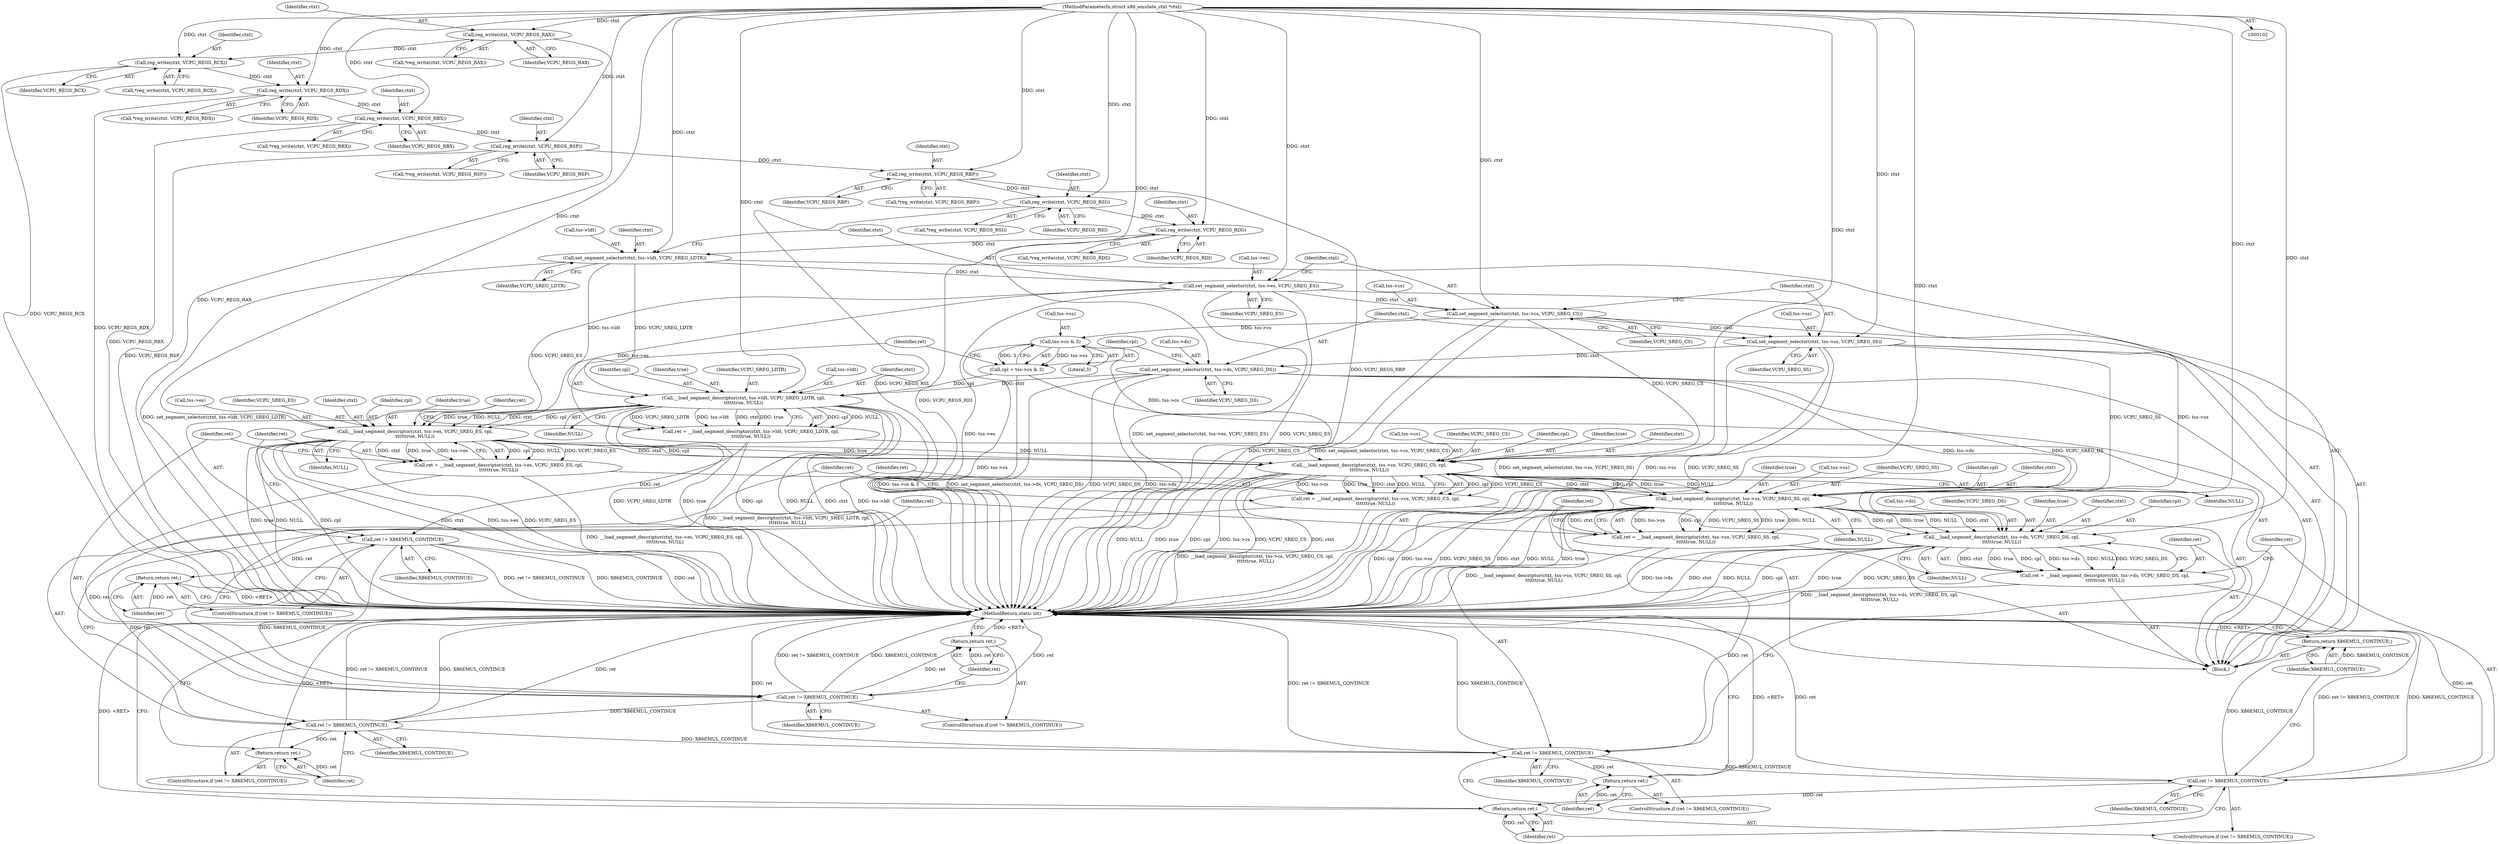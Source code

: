 digraph "0_linux_d1442d85cc30ea75f7d399474ca738e0bc96f715_4@API" {
"1000182" [label="(Call,reg_write(ctxt, VCPU_REGS_RDI))"];
"1000174" [label="(Call,reg_write(ctxt, VCPU_REGS_RSI))"];
"1000166" [label="(Call,reg_write(ctxt, VCPU_REGS_RBP))"];
"1000158" [label="(Call,reg_write(ctxt, VCPU_REGS_RSP))"];
"1000150" [label="(Call,reg_write(ctxt, VCPU_REGS_RBX))"];
"1000142" [label="(Call,reg_write(ctxt, VCPU_REGS_RDX))"];
"1000134" [label="(Call,reg_write(ctxt, VCPU_REGS_RCX))"];
"1000126" [label="(Call,reg_write(ctxt, VCPU_REGS_RAX))"];
"1000103" [label="(MethodParameterIn,struct x86_emulate_ctxt *ctxt)"];
"1000188" [label="(Call,set_segment_selector(ctxt, tss->ldt, VCPU_SREG_LDTR))"];
"1000194" [label="(Call,set_segment_selector(ctxt, tss->es, VCPU_SREG_ES))"];
"1000200" [label="(Call,set_segment_selector(ctxt, tss->cs, VCPU_SREG_CS))"];
"1000206" [label="(Call,set_segment_selector(ctxt, tss->ss, VCPU_SREG_SS))"];
"1000212" [label="(Call,set_segment_selector(ctxt, tss->ds, VCPU_SREG_DS))"];
"1000227" [label="(Call,__load_segment_descriptor(ctxt, tss->ldt, VCPU_SREG_LDTR, cpl,\n\t\t\t\t\ttrue, NULL))"];
"1000225" [label="(Call,ret = __load_segment_descriptor(ctxt, tss->ldt, VCPU_SREG_LDTR, cpl,\n\t\t\t\t\ttrue, NULL))"];
"1000237" [label="(Call,ret != X86EMUL_CONTINUE)"];
"1000240" [label="(Return,return ret;)"];
"1000254" [label="(Call,ret != X86EMUL_CONTINUE)"];
"1000257" [label="(Return,return ret;)"];
"1000271" [label="(Call,ret != X86EMUL_CONTINUE)"];
"1000274" [label="(Return,return ret;)"];
"1000288" [label="(Call,ret != X86EMUL_CONTINUE)"];
"1000291" [label="(Return,return ret;)"];
"1000305" [label="(Call,ret != X86EMUL_CONTINUE)"];
"1000308" [label="(Return,return ret;)"];
"1000310" [label="(Return,return X86EMUL_CONTINUE;)"];
"1000244" [label="(Call,__load_segment_descriptor(ctxt, tss->es, VCPU_SREG_ES, cpl,\n\t\t\t\t\ttrue, NULL))"];
"1000242" [label="(Call,ret = __load_segment_descriptor(ctxt, tss->es, VCPU_SREG_ES, cpl,\n\t\t\t\t\ttrue, NULL))"];
"1000261" [label="(Call,__load_segment_descriptor(ctxt, tss->cs, VCPU_SREG_CS, cpl,\n\t\t\t\t\ttrue, NULL))"];
"1000259" [label="(Call,ret = __load_segment_descriptor(ctxt, tss->cs, VCPU_SREG_CS, cpl,\n\t\t\t\t\ttrue, NULL))"];
"1000278" [label="(Call,__load_segment_descriptor(ctxt, tss->ss, VCPU_SREG_SS, cpl,\n\t\t\t\t\ttrue, NULL))"];
"1000276" [label="(Call,ret = __load_segment_descriptor(ctxt, tss->ss, VCPU_SREG_SS, cpl,\n\t\t\t\t\ttrue, NULL))"];
"1000295" [label="(Call,__load_segment_descriptor(ctxt, tss->ds, VCPU_SREG_DS, cpl,\n\t\t\t\t\ttrue, NULL))"];
"1000293" [label="(Call,ret = __load_segment_descriptor(ctxt, tss->ds, VCPU_SREG_DS, cpl,\n\t\t\t\t\ttrue, NULL))"];
"1000220" [label="(Call,tss->cs & 3)"];
"1000218" [label="(Call,cpl = tss->cs & 3)"];
"1000135" [label="(Identifier,ctxt)"];
"1000219" [label="(Identifier,cpl)"];
"1000263" [label="(Call,tss->cs)"];
"1000274" [label="(Return,return ret;)"];
"1000150" [label="(Call,reg_write(ctxt, VCPU_REGS_RBX))"];
"1000249" [label="(Identifier,VCPU_SREG_ES)"];
"1000272" [label="(Identifier,ret)"];
"1000245" [label="(Identifier,ctxt)"];
"1000257" [label="(Return,return ret;)"];
"1000250" [label="(Identifier,cpl)"];
"1000303" [label="(Identifier,NULL)"];
"1000213" [label="(Identifier,ctxt)"];
"1000280" [label="(Call,tss->ss)"];
"1000176" [label="(Identifier,VCPU_REGS_RSI)"];
"1000199" [label="(Identifier,VCPU_SREG_ES)"];
"1000232" [label="(Identifier,VCPU_SREG_LDTR)"];
"1000266" [label="(Identifier,VCPU_SREG_CS)"];
"1000297" [label="(Call,tss->ds)"];
"1000125" [label="(Call,*reg_write(ctxt, VCPU_REGS_RAX))"];
"1000229" [label="(Call,tss->ldt)"];
"1000291" [label="(Return,return ret;)"];
"1000165" [label="(Call,*reg_write(ctxt, VCPU_REGS_RBP))"];
"1000292" [label="(Identifier,ret)"];
"1000143" [label="(Identifier,ctxt)"];
"1000275" [label="(Identifier,ret)"];
"1000254" [label="(Call,ret != X86EMUL_CONTINUE)"];
"1000134" [label="(Call,reg_write(ctxt, VCPU_REGS_RCX))"];
"1000196" [label="(Call,tss->es)"];
"1000304" [label="(ControlStructure,if (ret != X86EMUL_CONTINUE))"];
"1000239" [label="(Identifier,X86EMUL_CONTINUE)"];
"1000312" [label="(MethodReturn,static int)"];
"1000270" [label="(ControlStructure,if (ret != X86EMUL_CONTINUE))"];
"1000278" [label="(Call,__load_segment_descriptor(ctxt, tss->ss, VCPU_SREG_SS, cpl,\n\t\t\t\t\ttrue, NULL))"];
"1000183" [label="(Identifier,ctxt)"];
"1000212" [label="(Call,set_segment_selector(ctxt, tss->ds, VCPU_SREG_DS))"];
"1000228" [label="(Identifier,ctxt)"];
"1000306" [label="(Identifier,ret)"];
"1000293" [label="(Call,ret = __load_segment_descriptor(ctxt, tss->ds, VCPU_SREG_DS, cpl,\n\t\t\t\t\ttrue, NULL))"];
"1000166" [label="(Call,reg_write(ctxt, VCPU_REGS_RBP))"];
"1000300" [label="(Identifier,VCPU_SREG_DS)"];
"1000288" [label="(Call,ret != X86EMUL_CONTINUE)"];
"1000261" [label="(Call,__load_segment_descriptor(ctxt, tss->cs, VCPU_SREG_CS, cpl,\n\t\t\t\t\ttrue, NULL))"];
"1000243" [label="(Identifier,ret)"];
"1000142" [label="(Call,reg_write(ctxt, VCPU_REGS_RDX))"];
"1000127" [label="(Identifier,ctxt)"];
"1000294" [label="(Identifier,ret)"];
"1000277" [label="(Identifier,ret)"];
"1000286" [label="(Identifier,NULL)"];
"1000211" [label="(Identifier,VCPU_SREG_SS)"];
"1000236" [label="(ControlStructure,if (ret != X86EMUL_CONTINUE))"];
"1000309" [label="(Identifier,ret)"];
"1000283" [label="(Identifier,VCPU_SREG_SS)"];
"1000167" [label="(Identifier,ctxt)"];
"1000205" [label="(Identifier,VCPU_SREG_CS)"];
"1000290" [label="(Identifier,X86EMUL_CONTINUE)"];
"1000174" [label="(Call,reg_write(ctxt, VCPU_REGS_RSI))"];
"1000149" [label="(Call,*reg_write(ctxt, VCPU_REGS_RBX))"];
"1000260" [label="(Identifier,ret)"];
"1000184" [label="(Identifier,VCPU_REGS_RDI)"];
"1000307" [label="(Identifier,X86EMUL_CONTINUE)"];
"1000190" [label="(Call,tss->ldt)"];
"1000182" [label="(Call,reg_write(ctxt, VCPU_REGS_RDI))"];
"1000141" [label="(Call,*reg_write(ctxt, VCPU_REGS_RDX))"];
"1000233" [label="(Identifier,cpl)"];
"1000284" [label="(Identifier,cpl)"];
"1000151" [label="(Identifier,ctxt)"];
"1000287" [label="(ControlStructure,if (ret != X86EMUL_CONTINUE))"];
"1000126" [label="(Call,reg_write(ctxt, VCPU_REGS_RAX))"];
"1000259" [label="(Call,ret = __load_segment_descriptor(ctxt, tss->cs, VCPU_SREG_CS, cpl,\n\t\t\t\t\ttrue, NULL))"];
"1000221" [label="(Call,tss->cs)"];
"1000244" [label="(Call,__load_segment_descriptor(ctxt, tss->es, VCPU_SREG_ES, cpl,\n\t\t\t\t\ttrue, NULL))"];
"1000207" [label="(Identifier,ctxt)"];
"1000235" [label="(Identifier,NULL)"];
"1000237" [label="(Call,ret != X86EMUL_CONTINUE)"];
"1000267" [label="(Identifier,cpl)"];
"1000251" [label="(Identifier,true)"];
"1000160" [label="(Identifier,VCPU_REGS_RSP)"];
"1000217" [label="(Identifier,VCPU_SREG_DS)"];
"1000240" [label="(Return,return ret;)"];
"1000268" [label="(Identifier,true)"];
"1000157" [label="(Call,*reg_write(ctxt, VCPU_REGS_RSP))"];
"1000224" [label="(Literal,3)"];
"1000103" [label="(MethodParameterIn,struct x86_emulate_ctxt *ctxt)"];
"1000128" [label="(Identifier,VCPU_REGS_RAX)"];
"1000295" [label="(Call,__load_segment_descriptor(ctxt, tss->ds, VCPU_SREG_DS, cpl,\n\t\t\t\t\ttrue, NULL))"];
"1000158" [label="(Call,reg_write(ctxt, VCPU_REGS_RSP))"];
"1000302" [label="(Identifier,true)"];
"1000225" [label="(Call,ret = __load_segment_descriptor(ctxt, tss->ldt, VCPU_SREG_LDTR, cpl,\n\t\t\t\t\ttrue, NULL))"];
"1000311" [label="(Identifier,X86EMUL_CONTINUE)"];
"1000201" [label="(Identifier,ctxt)"];
"1000279" [label="(Identifier,ctxt)"];
"1000189" [label="(Identifier,ctxt)"];
"1000136" [label="(Identifier,VCPU_REGS_RCX)"];
"1000256" [label="(Identifier,X86EMUL_CONTINUE)"];
"1000296" [label="(Identifier,ctxt)"];
"1000168" [label="(Identifier,VCPU_REGS_RBP)"];
"1000188" [label="(Call,set_segment_selector(ctxt, tss->ldt, VCPU_SREG_LDTR))"];
"1000181" [label="(Call,*reg_write(ctxt, VCPU_REGS_RDI))"];
"1000200" [label="(Call,set_segment_selector(ctxt, tss->cs, VCPU_SREG_CS))"];
"1000159" [label="(Identifier,ctxt)"];
"1000206" [label="(Call,set_segment_selector(ctxt, tss->ss, VCPU_SREG_SS))"];
"1000310" [label="(Return,return X86EMUL_CONTINUE;)"];
"1000195" [label="(Identifier,ctxt)"];
"1000220" [label="(Call,tss->cs & 3)"];
"1000218" [label="(Call,cpl = tss->cs & 3)"];
"1000253" [label="(ControlStructure,if (ret != X86EMUL_CONTINUE))"];
"1000144" [label="(Identifier,VCPU_REGS_RDX)"];
"1000234" [label="(Identifier,true)"];
"1000202" [label="(Call,tss->cs)"];
"1000246" [label="(Call,tss->es)"];
"1000269" [label="(Identifier,NULL)"];
"1000273" [label="(Identifier,X86EMUL_CONTINUE)"];
"1000175" [label="(Identifier,ctxt)"];
"1000194" [label="(Call,set_segment_selector(ctxt, tss->es, VCPU_SREG_ES))"];
"1000271" [label="(Call,ret != X86EMUL_CONTINUE)"];
"1000214" [label="(Call,tss->ds)"];
"1000242" [label="(Call,ret = __load_segment_descriptor(ctxt, tss->es, VCPU_SREG_ES, cpl,\n\t\t\t\t\ttrue, NULL))"];
"1000262" [label="(Identifier,ctxt)"];
"1000258" [label="(Identifier,ret)"];
"1000133" [label="(Call,*reg_write(ctxt, VCPU_REGS_RCX))"];
"1000289" [label="(Identifier,ret)"];
"1000305" [label="(Call,ret != X86EMUL_CONTINUE)"];
"1000173" [label="(Call,*reg_write(ctxt, VCPU_REGS_RSI))"];
"1000241" [label="(Identifier,ret)"];
"1000301" [label="(Identifier,cpl)"];
"1000208" [label="(Call,tss->ss)"];
"1000238" [label="(Identifier,ret)"];
"1000227" [label="(Call,__load_segment_descriptor(ctxt, tss->ldt, VCPU_SREG_LDTR, cpl,\n\t\t\t\t\ttrue, NULL))"];
"1000308" [label="(Return,return ret;)"];
"1000105" [label="(Block,)"];
"1000193" [label="(Identifier,VCPU_SREG_LDTR)"];
"1000285" [label="(Identifier,true)"];
"1000152" [label="(Identifier,VCPU_REGS_RBX)"];
"1000252" [label="(Identifier,NULL)"];
"1000276" [label="(Call,ret = __load_segment_descriptor(ctxt, tss->ss, VCPU_SREG_SS, cpl,\n\t\t\t\t\ttrue, NULL))"];
"1000226" [label="(Identifier,ret)"];
"1000255" [label="(Identifier,ret)"];
"1000182" -> "1000181"  [label="AST: "];
"1000182" -> "1000184"  [label="CFG: "];
"1000183" -> "1000182"  [label="AST: "];
"1000184" -> "1000182"  [label="AST: "];
"1000181" -> "1000182"  [label="CFG: "];
"1000182" -> "1000312"  [label="DDG: VCPU_REGS_RDI"];
"1000174" -> "1000182"  [label="DDG: ctxt"];
"1000103" -> "1000182"  [label="DDG: ctxt"];
"1000182" -> "1000188"  [label="DDG: ctxt"];
"1000174" -> "1000173"  [label="AST: "];
"1000174" -> "1000176"  [label="CFG: "];
"1000175" -> "1000174"  [label="AST: "];
"1000176" -> "1000174"  [label="AST: "];
"1000173" -> "1000174"  [label="CFG: "];
"1000174" -> "1000312"  [label="DDG: VCPU_REGS_RSI"];
"1000166" -> "1000174"  [label="DDG: ctxt"];
"1000103" -> "1000174"  [label="DDG: ctxt"];
"1000166" -> "1000165"  [label="AST: "];
"1000166" -> "1000168"  [label="CFG: "];
"1000167" -> "1000166"  [label="AST: "];
"1000168" -> "1000166"  [label="AST: "];
"1000165" -> "1000166"  [label="CFG: "];
"1000166" -> "1000312"  [label="DDG: VCPU_REGS_RBP"];
"1000158" -> "1000166"  [label="DDG: ctxt"];
"1000103" -> "1000166"  [label="DDG: ctxt"];
"1000158" -> "1000157"  [label="AST: "];
"1000158" -> "1000160"  [label="CFG: "];
"1000159" -> "1000158"  [label="AST: "];
"1000160" -> "1000158"  [label="AST: "];
"1000157" -> "1000158"  [label="CFG: "];
"1000158" -> "1000312"  [label="DDG: VCPU_REGS_RSP"];
"1000150" -> "1000158"  [label="DDG: ctxt"];
"1000103" -> "1000158"  [label="DDG: ctxt"];
"1000150" -> "1000149"  [label="AST: "];
"1000150" -> "1000152"  [label="CFG: "];
"1000151" -> "1000150"  [label="AST: "];
"1000152" -> "1000150"  [label="AST: "];
"1000149" -> "1000150"  [label="CFG: "];
"1000150" -> "1000312"  [label="DDG: VCPU_REGS_RBX"];
"1000142" -> "1000150"  [label="DDG: ctxt"];
"1000103" -> "1000150"  [label="DDG: ctxt"];
"1000142" -> "1000141"  [label="AST: "];
"1000142" -> "1000144"  [label="CFG: "];
"1000143" -> "1000142"  [label="AST: "];
"1000144" -> "1000142"  [label="AST: "];
"1000141" -> "1000142"  [label="CFG: "];
"1000142" -> "1000312"  [label="DDG: VCPU_REGS_RDX"];
"1000134" -> "1000142"  [label="DDG: ctxt"];
"1000103" -> "1000142"  [label="DDG: ctxt"];
"1000134" -> "1000133"  [label="AST: "];
"1000134" -> "1000136"  [label="CFG: "];
"1000135" -> "1000134"  [label="AST: "];
"1000136" -> "1000134"  [label="AST: "];
"1000133" -> "1000134"  [label="CFG: "];
"1000134" -> "1000312"  [label="DDG: VCPU_REGS_RCX"];
"1000126" -> "1000134"  [label="DDG: ctxt"];
"1000103" -> "1000134"  [label="DDG: ctxt"];
"1000126" -> "1000125"  [label="AST: "];
"1000126" -> "1000128"  [label="CFG: "];
"1000127" -> "1000126"  [label="AST: "];
"1000128" -> "1000126"  [label="AST: "];
"1000125" -> "1000126"  [label="CFG: "];
"1000126" -> "1000312"  [label="DDG: VCPU_REGS_RAX"];
"1000103" -> "1000126"  [label="DDG: ctxt"];
"1000103" -> "1000102"  [label="AST: "];
"1000103" -> "1000312"  [label="DDG: ctxt"];
"1000103" -> "1000188"  [label="DDG: ctxt"];
"1000103" -> "1000194"  [label="DDG: ctxt"];
"1000103" -> "1000200"  [label="DDG: ctxt"];
"1000103" -> "1000206"  [label="DDG: ctxt"];
"1000103" -> "1000212"  [label="DDG: ctxt"];
"1000103" -> "1000227"  [label="DDG: ctxt"];
"1000103" -> "1000244"  [label="DDG: ctxt"];
"1000103" -> "1000261"  [label="DDG: ctxt"];
"1000103" -> "1000278"  [label="DDG: ctxt"];
"1000103" -> "1000295"  [label="DDG: ctxt"];
"1000188" -> "1000105"  [label="AST: "];
"1000188" -> "1000193"  [label="CFG: "];
"1000189" -> "1000188"  [label="AST: "];
"1000190" -> "1000188"  [label="AST: "];
"1000193" -> "1000188"  [label="AST: "];
"1000195" -> "1000188"  [label="CFG: "];
"1000188" -> "1000312"  [label="DDG: set_segment_selector(ctxt, tss->ldt, VCPU_SREG_LDTR)"];
"1000188" -> "1000194"  [label="DDG: ctxt"];
"1000188" -> "1000227"  [label="DDG: tss->ldt"];
"1000188" -> "1000227"  [label="DDG: VCPU_SREG_LDTR"];
"1000194" -> "1000105"  [label="AST: "];
"1000194" -> "1000199"  [label="CFG: "];
"1000195" -> "1000194"  [label="AST: "];
"1000196" -> "1000194"  [label="AST: "];
"1000199" -> "1000194"  [label="AST: "];
"1000201" -> "1000194"  [label="CFG: "];
"1000194" -> "1000312"  [label="DDG: set_segment_selector(ctxt, tss->es, VCPU_SREG_ES)"];
"1000194" -> "1000312"  [label="DDG: VCPU_SREG_ES"];
"1000194" -> "1000312"  [label="DDG: tss->es"];
"1000194" -> "1000200"  [label="DDG: ctxt"];
"1000194" -> "1000244"  [label="DDG: tss->es"];
"1000194" -> "1000244"  [label="DDG: VCPU_SREG_ES"];
"1000200" -> "1000105"  [label="AST: "];
"1000200" -> "1000205"  [label="CFG: "];
"1000201" -> "1000200"  [label="AST: "];
"1000202" -> "1000200"  [label="AST: "];
"1000205" -> "1000200"  [label="AST: "];
"1000207" -> "1000200"  [label="CFG: "];
"1000200" -> "1000312"  [label="DDG: set_segment_selector(ctxt, tss->cs, VCPU_SREG_CS)"];
"1000200" -> "1000312"  [label="DDG: VCPU_SREG_CS"];
"1000200" -> "1000206"  [label="DDG: ctxt"];
"1000200" -> "1000220"  [label="DDG: tss->cs"];
"1000200" -> "1000261"  [label="DDG: VCPU_SREG_CS"];
"1000206" -> "1000105"  [label="AST: "];
"1000206" -> "1000211"  [label="CFG: "];
"1000207" -> "1000206"  [label="AST: "];
"1000208" -> "1000206"  [label="AST: "];
"1000211" -> "1000206"  [label="AST: "];
"1000213" -> "1000206"  [label="CFG: "];
"1000206" -> "1000312"  [label="DDG: set_segment_selector(ctxt, tss->ss, VCPU_SREG_SS)"];
"1000206" -> "1000312"  [label="DDG: tss->ss"];
"1000206" -> "1000312"  [label="DDG: VCPU_SREG_SS"];
"1000206" -> "1000212"  [label="DDG: ctxt"];
"1000206" -> "1000278"  [label="DDG: tss->ss"];
"1000206" -> "1000278"  [label="DDG: VCPU_SREG_SS"];
"1000212" -> "1000105"  [label="AST: "];
"1000212" -> "1000217"  [label="CFG: "];
"1000213" -> "1000212"  [label="AST: "];
"1000214" -> "1000212"  [label="AST: "];
"1000217" -> "1000212"  [label="AST: "];
"1000219" -> "1000212"  [label="CFG: "];
"1000212" -> "1000312"  [label="DDG: VCPU_SREG_DS"];
"1000212" -> "1000312"  [label="DDG: tss->ds"];
"1000212" -> "1000312"  [label="DDG: set_segment_selector(ctxt, tss->ds, VCPU_SREG_DS)"];
"1000212" -> "1000227"  [label="DDG: ctxt"];
"1000212" -> "1000295"  [label="DDG: tss->ds"];
"1000212" -> "1000295"  [label="DDG: VCPU_SREG_DS"];
"1000227" -> "1000225"  [label="AST: "];
"1000227" -> "1000235"  [label="CFG: "];
"1000228" -> "1000227"  [label="AST: "];
"1000229" -> "1000227"  [label="AST: "];
"1000232" -> "1000227"  [label="AST: "];
"1000233" -> "1000227"  [label="AST: "];
"1000234" -> "1000227"  [label="AST: "];
"1000235" -> "1000227"  [label="AST: "];
"1000225" -> "1000227"  [label="CFG: "];
"1000227" -> "1000312"  [label="DDG: cpl"];
"1000227" -> "1000312"  [label="DDG: NULL"];
"1000227" -> "1000312"  [label="DDG: ctxt"];
"1000227" -> "1000312"  [label="DDG: tss->ldt"];
"1000227" -> "1000312"  [label="DDG: VCPU_SREG_LDTR"];
"1000227" -> "1000312"  [label="DDG: true"];
"1000227" -> "1000225"  [label="DDG: cpl"];
"1000227" -> "1000225"  [label="DDG: NULL"];
"1000227" -> "1000225"  [label="DDG: VCPU_SREG_LDTR"];
"1000227" -> "1000225"  [label="DDG: tss->ldt"];
"1000227" -> "1000225"  [label="DDG: ctxt"];
"1000227" -> "1000225"  [label="DDG: true"];
"1000218" -> "1000227"  [label="DDG: cpl"];
"1000227" -> "1000244"  [label="DDG: ctxt"];
"1000227" -> "1000244"  [label="DDG: cpl"];
"1000227" -> "1000244"  [label="DDG: true"];
"1000227" -> "1000244"  [label="DDG: NULL"];
"1000225" -> "1000105"  [label="AST: "];
"1000226" -> "1000225"  [label="AST: "];
"1000238" -> "1000225"  [label="CFG: "];
"1000225" -> "1000312"  [label="DDG: __load_segment_descriptor(ctxt, tss->ldt, VCPU_SREG_LDTR, cpl,\n\t\t\t\t\ttrue, NULL)"];
"1000225" -> "1000237"  [label="DDG: ret"];
"1000237" -> "1000236"  [label="AST: "];
"1000237" -> "1000239"  [label="CFG: "];
"1000238" -> "1000237"  [label="AST: "];
"1000239" -> "1000237"  [label="AST: "];
"1000241" -> "1000237"  [label="CFG: "];
"1000243" -> "1000237"  [label="CFG: "];
"1000237" -> "1000312"  [label="DDG: ret != X86EMUL_CONTINUE"];
"1000237" -> "1000312"  [label="DDG: X86EMUL_CONTINUE"];
"1000237" -> "1000312"  [label="DDG: ret"];
"1000237" -> "1000240"  [label="DDG: ret"];
"1000237" -> "1000254"  [label="DDG: X86EMUL_CONTINUE"];
"1000240" -> "1000236"  [label="AST: "];
"1000240" -> "1000241"  [label="CFG: "];
"1000241" -> "1000240"  [label="AST: "];
"1000312" -> "1000240"  [label="CFG: "];
"1000240" -> "1000312"  [label="DDG: <RET>"];
"1000241" -> "1000240"  [label="DDG: ret"];
"1000254" -> "1000253"  [label="AST: "];
"1000254" -> "1000256"  [label="CFG: "];
"1000255" -> "1000254"  [label="AST: "];
"1000256" -> "1000254"  [label="AST: "];
"1000258" -> "1000254"  [label="CFG: "];
"1000260" -> "1000254"  [label="CFG: "];
"1000254" -> "1000312"  [label="DDG: ret"];
"1000254" -> "1000312"  [label="DDG: ret != X86EMUL_CONTINUE"];
"1000254" -> "1000312"  [label="DDG: X86EMUL_CONTINUE"];
"1000242" -> "1000254"  [label="DDG: ret"];
"1000254" -> "1000257"  [label="DDG: ret"];
"1000254" -> "1000271"  [label="DDG: X86EMUL_CONTINUE"];
"1000257" -> "1000253"  [label="AST: "];
"1000257" -> "1000258"  [label="CFG: "];
"1000258" -> "1000257"  [label="AST: "];
"1000312" -> "1000257"  [label="CFG: "];
"1000257" -> "1000312"  [label="DDG: <RET>"];
"1000258" -> "1000257"  [label="DDG: ret"];
"1000271" -> "1000270"  [label="AST: "];
"1000271" -> "1000273"  [label="CFG: "];
"1000272" -> "1000271"  [label="AST: "];
"1000273" -> "1000271"  [label="AST: "];
"1000275" -> "1000271"  [label="CFG: "];
"1000277" -> "1000271"  [label="CFG: "];
"1000271" -> "1000312"  [label="DDG: X86EMUL_CONTINUE"];
"1000271" -> "1000312"  [label="DDG: ret"];
"1000271" -> "1000312"  [label="DDG: ret != X86EMUL_CONTINUE"];
"1000259" -> "1000271"  [label="DDG: ret"];
"1000271" -> "1000274"  [label="DDG: ret"];
"1000271" -> "1000288"  [label="DDG: X86EMUL_CONTINUE"];
"1000274" -> "1000270"  [label="AST: "];
"1000274" -> "1000275"  [label="CFG: "];
"1000275" -> "1000274"  [label="AST: "];
"1000312" -> "1000274"  [label="CFG: "];
"1000274" -> "1000312"  [label="DDG: <RET>"];
"1000275" -> "1000274"  [label="DDG: ret"];
"1000288" -> "1000287"  [label="AST: "];
"1000288" -> "1000290"  [label="CFG: "];
"1000289" -> "1000288"  [label="AST: "];
"1000290" -> "1000288"  [label="AST: "];
"1000292" -> "1000288"  [label="CFG: "];
"1000294" -> "1000288"  [label="CFG: "];
"1000288" -> "1000312"  [label="DDG: X86EMUL_CONTINUE"];
"1000288" -> "1000312"  [label="DDG: ret"];
"1000288" -> "1000312"  [label="DDG: ret != X86EMUL_CONTINUE"];
"1000276" -> "1000288"  [label="DDG: ret"];
"1000288" -> "1000291"  [label="DDG: ret"];
"1000288" -> "1000305"  [label="DDG: X86EMUL_CONTINUE"];
"1000291" -> "1000287"  [label="AST: "];
"1000291" -> "1000292"  [label="CFG: "];
"1000292" -> "1000291"  [label="AST: "];
"1000312" -> "1000291"  [label="CFG: "];
"1000291" -> "1000312"  [label="DDG: <RET>"];
"1000292" -> "1000291"  [label="DDG: ret"];
"1000305" -> "1000304"  [label="AST: "];
"1000305" -> "1000307"  [label="CFG: "];
"1000306" -> "1000305"  [label="AST: "];
"1000307" -> "1000305"  [label="AST: "];
"1000309" -> "1000305"  [label="CFG: "];
"1000311" -> "1000305"  [label="CFG: "];
"1000305" -> "1000312"  [label="DDG: ret != X86EMUL_CONTINUE"];
"1000305" -> "1000312"  [label="DDG: X86EMUL_CONTINUE"];
"1000305" -> "1000312"  [label="DDG: ret"];
"1000293" -> "1000305"  [label="DDG: ret"];
"1000305" -> "1000308"  [label="DDG: ret"];
"1000305" -> "1000310"  [label="DDG: X86EMUL_CONTINUE"];
"1000308" -> "1000304"  [label="AST: "];
"1000308" -> "1000309"  [label="CFG: "];
"1000309" -> "1000308"  [label="AST: "];
"1000312" -> "1000308"  [label="CFG: "];
"1000308" -> "1000312"  [label="DDG: <RET>"];
"1000309" -> "1000308"  [label="DDG: ret"];
"1000310" -> "1000105"  [label="AST: "];
"1000310" -> "1000311"  [label="CFG: "];
"1000311" -> "1000310"  [label="AST: "];
"1000312" -> "1000310"  [label="CFG: "];
"1000310" -> "1000312"  [label="DDG: <RET>"];
"1000311" -> "1000310"  [label="DDG: X86EMUL_CONTINUE"];
"1000244" -> "1000242"  [label="AST: "];
"1000244" -> "1000252"  [label="CFG: "];
"1000245" -> "1000244"  [label="AST: "];
"1000246" -> "1000244"  [label="AST: "];
"1000249" -> "1000244"  [label="AST: "];
"1000250" -> "1000244"  [label="AST: "];
"1000251" -> "1000244"  [label="AST: "];
"1000252" -> "1000244"  [label="AST: "];
"1000242" -> "1000244"  [label="CFG: "];
"1000244" -> "1000312"  [label="DDG: true"];
"1000244" -> "1000312"  [label="DDG: NULL"];
"1000244" -> "1000312"  [label="DDG: cpl"];
"1000244" -> "1000312"  [label="DDG: ctxt"];
"1000244" -> "1000312"  [label="DDG: tss->es"];
"1000244" -> "1000312"  [label="DDG: VCPU_SREG_ES"];
"1000244" -> "1000242"  [label="DDG: cpl"];
"1000244" -> "1000242"  [label="DDG: NULL"];
"1000244" -> "1000242"  [label="DDG: VCPU_SREG_ES"];
"1000244" -> "1000242"  [label="DDG: ctxt"];
"1000244" -> "1000242"  [label="DDG: true"];
"1000244" -> "1000242"  [label="DDG: tss->es"];
"1000244" -> "1000261"  [label="DDG: ctxt"];
"1000244" -> "1000261"  [label="DDG: cpl"];
"1000244" -> "1000261"  [label="DDG: true"];
"1000244" -> "1000261"  [label="DDG: NULL"];
"1000242" -> "1000105"  [label="AST: "];
"1000243" -> "1000242"  [label="AST: "];
"1000255" -> "1000242"  [label="CFG: "];
"1000242" -> "1000312"  [label="DDG: __load_segment_descriptor(ctxt, tss->es, VCPU_SREG_ES, cpl,\n\t\t\t\t\ttrue, NULL)"];
"1000261" -> "1000259"  [label="AST: "];
"1000261" -> "1000269"  [label="CFG: "];
"1000262" -> "1000261"  [label="AST: "];
"1000263" -> "1000261"  [label="AST: "];
"1000266" -> "1000261"  [label="AST: "];
"1000267" -> "1000261"  [label="AST: "];
"1000268" -> "1000261"  [label="AST: "];
"1000269" -> "1000261"  [label="AST: "];
"1000259" -> "1000261"  [label="CFG: "];
"1000261" -> "1000312"  [label="DDG: NULL"];
"1000261" -> "1000312"  [label="DDG: true"];
"1000261" -> "1000312"  [label="DDG: cpl"];
"1000261" -> "1000312"  [label="DDG: tss->cs"];
"1000261" -> "1000312"  [label="DDG: VCPU_SREG_CS"];
"1000261" -> "1000312"  [label="DDG: ctxt"];
"1000261" -> "1000259"  [label="DDG: cpl"];
"1000261" -> "1000259"  [label="DDG: VCPU_SREG_CS"];
"1000261" -> "1000259"  [label="DDG: tss->cs"];
"1000261" -> "1000259"  [label="DDG: true"];
"1000261" -> "1000259"  [label="DDG: ctxt"];
"1000261" -> "1000259"  [label="DDG: NULL"];
"1000220" -> "1000261"  [label="DDG: tss->cs"];
"1000261" -> "1000278"  [label="DDG: ctxt"];
"1000261" -> "1000278"  [label="DDG: cpl"];
"1000261" -> "1000278"  [label="DDG: true"];
"1000261" -> "1000278"  [label="DDG: NULL"];
"1000259" -> "1000105"  [label="AST: "];
"1000260" -> "1000259"  [label="AST: "];
"1000272" -> "1000259"  [label="CFG: "];
"1000259" -> "1000312"  [label="DDG: __load_segment_descriptor(ctxt, tss->cs, VCPU_SREG_CS, cpl,\n\t\t\t\t\ttrue, NULL)"];
"1000278" -> "1000276"  [label="AST: "];
"1000278" -> "1000286"  [label="CFG: "];
"1000279" -> "1000278"  [label="AST: "];
"1000280" -> "1000278"  [label="AST: "];
"1000283" -> "1000278"  [label="AST: "];
"1000284" -> "1000278"  [label="AST: "];
"1000285" -> "1000278"  [label="AST: "];
"1000286" -> "1000278"  [label="AST: "];
"1000276" -> "1000278"  [label="CFG: "];
"1000278" -> "1000312"  [label="DDG: NULL"];
"1000278" -> "1000312"  [label="DDG: true"];
"1000278" -> "1000312"  [label="DDG: cpl"];
"1000278" -> "1000312"  [label="DDG: tss->ss"];
"1000278" -> "1000312"  [label="DDG: VCPU_SREG_SS"];
"1000278" -> "1000312"  [label="DDG: ctxt"];
"1000278" -> "1000276"  [label="DDG: tss->ss"];
"1000278" -> "1000276"  [label="DDG: cpl"];
"1000278" -> "1000276"  [label="DDG: VCPU_SREG_SS"];
"1000278" -> "1000276"  [label="DDG: true"];
"1000278" -> "1000276"  [label="DDG: NULL"];
"1000278" -> "1000276"  [label="DDG: ctxt"];
"1000278" -> "1000295"  [label="DDG: ctxt"];
"1000278" -> "1000295"  [label="DDG: cpl"];
"1000278" -> "1000295"  [label="DDG: true"];
"1000278" -> "1000295"  [label="DDG: NULL"];
"1000276" -> "1000105"  [label="AST: "];
"1000277" -> "1000276"  [label="AST: "];
"1000289" -> "1000276"  [label="CFG: "];
"1000276" -> "1000312"  [label="DDG: __load_segment_descriptor(ctxt, tss->ss, VCPU_SREG_SS, cpl,\n\t\t\t\t\ttrue, NULL)"];
"1000295" -> "1000293"  [label="AST: "];
"1000295" -> "1000303"  [label="CFG: "];
"1000296" -> "1000295"  [label="AST: "];
"1000297" -> "1000295"  [label="AST: "];
"1000300" -> "1000295"  [label="AST: "];
"1000301" -> "1000295"  [label="AST: "];
"1000302" -> "1000295"  [label="AST: "];
"1000303" -> "1000295"  [label="AST: "];
"1000293" -> "1000295"  [label="CFG: "];
"1000295" -> "1000312"  [label="DDG: ctxt"];
"1000295" -> "1000312"  [label="DDG: NULL"];
"1000295" -> "1000312"  [label="DDG: cpl"];
"1000295" -> "1000312"  [label="DDG: true"];
"1000295" -> "1000312"  [label="DDG: VCPU_SREG_DS"];
"1000295" -> "1000312"  [label="DDG: tss->ds"];
"1000295" -> "1000293"  [label="DDG: ctxt"];
"1000295" -> "1000293"  [label="DDG: true"];
"1000295" -> "1000293"  [label="DDG: cpl"];
"1000295" -> "1000293"  [label="DDG: tss->ds"];
"1000295" -> "1000293"  [label="DDG: NULL"];
"1000295" -> "1000293"  [label="DDG: VCPU_SREG_DS"];
"1000293" -> "1000105"  [label="AST: "];
"1000294" -> "1000293"  [label="AST: "];
"1000306" -> "1000293"  [label="CFG: "];
"1000293" -> "1000312"  [label="DDG: __load_segment_descriptor(ctxt, tss->ds, VCPU_SREG_DS, cpl,\n\t\t\t\t\ttrue, NULL)"];
"1000220" -> "1000218"  [label="AST: "];
"1000220" -> "1000224"  [label="CFG: "];
"1000221" -> "1000220"  [label="AST: "];
"1000224" -> "1000220"  [label="AST: "];
"1000218" -> "1000220"  [label="CFG: "];
"1000220" -> "1000312"  [label="DDG: tss->cs"];
"1000220" -> "1000218"  [label="DDG: tss->cs"];
"1000220" -> "1000218"  [label="DDG: 3"];
"1000218" -> "1000105"  [label="AST: "];
"1000219" -> "1000218"  [label="AST: "];
"1000226" -> "1000218"  [label="CFG: "];
"1000218" -> "1000312"  [label="DDG: tss->cs & 3"];
}
